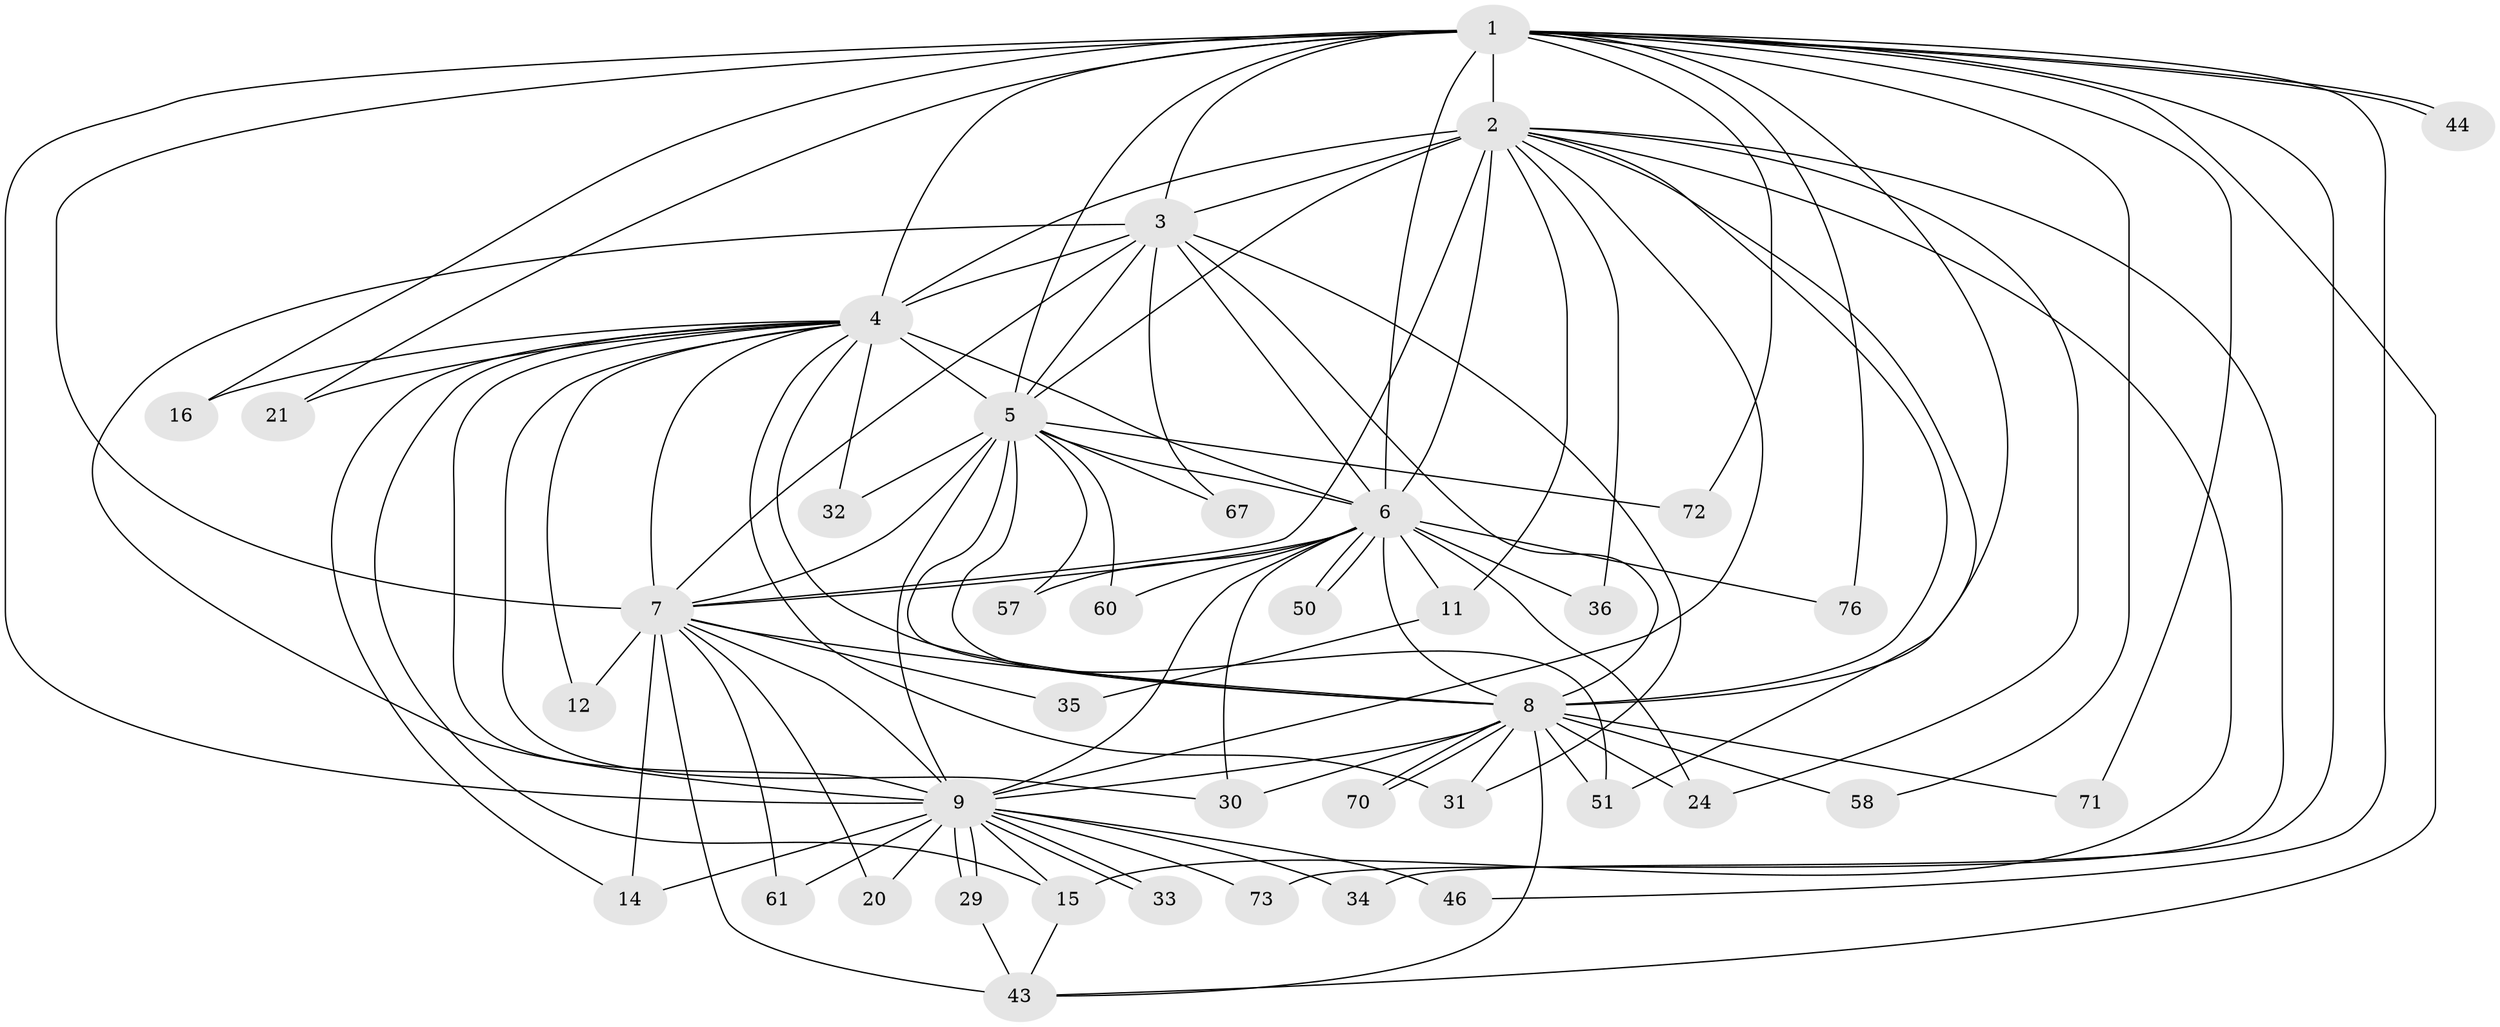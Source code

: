 // original degree distribution, {23: 0.012345679012345678, 12: 0.012345679012345678, 11: 0.012345679012345678, 27: 0.012345679012345678, 18: 0.024691358024691357, 26: 0.012345679012345678, 17: 0.012345679012345678, 19: 0.012345679012345678, 28: 0.012345679012345678, 4: 0.06172839506172839, 2: 0.5925925925925926, 3: 0.19753086419753085, 6: 0.012345679012345678, 5: 0.012345679012345678}
// Generated by graph-tools (version 1.1) at 2025/14/03/09/25 04:14:01]
// undirected, 40 vertices, 107 edges
graph export_dot {
graph [start="1"]
  node [color=gray90,style=filled];
  1 [super="+41+52"];
  2 [super="+10+49+23"];
  3;
  4 [super="+19+25+13+37+26+80+66+47"];
  5 [super="+22+39"];
  6;
  7 [super="+48"];
  8;
  9;
  11;
  12;
  14 [super="+17"];
  15 [super="+28"];
  16;
  20;
  21;
  24 [super="+56"];
  29 [super="+45"];
  30 [super="+75"];
  31 [super="+78"];
  32;
  33;
  34;
  35;
  36;
  43 [super="+69+54"];
  44;
  46;
  50;
  51 [super="+74"];
  57;
  58;
  60;
  61;
  67;
  70;
  71;
  72;
  73;
  76;
  1 -- 2 [weight=2];
  1 -- 3;
  1 -- 4 [weight=3];
  1 -- 5;
  1 -- 6;
  1 -- 7;
  1 -- 8 [weight=2];
  1 -- 9 [weight=3];
  1 -- 16;
  1 -- 21;
  1 -- 34;
  1 -- 44;
  1 -- 44;
  1 -- 46;
  1 -- 58;
  1 -- 71;
  1 -- 72;
  1 -- 76;
  1 -- 43;
  2 -- 3 [weight=2];
  2 -- 4 [weight=6];
  2 -- 5 [weight=2];
  2 -- 6 [weight=3];
  2 -- 7 [weight=2];
  2 -- 8 [weight=2];
  2 -- 9 [weight=3];
  2 -- 36;
  2 -- 73;
  2 -- 11 [weight=2];
  2 -- 15;
  2 -- 51;
  2 -- 24;
  3 -- 4;
  3 -- 5;
  3 -- 6;
  3 -- 7;
  3 -- 8;
  3 -- 9;
  3 -- 67;
  3 -- 31;
  4 -- 5 [weight=2];
  4 -- 6 [weight=6];
  4 -- 7 [weight=2];
  4 -- 8;
  4 -- 9 [weight=3];
  4 -- 12;
  4 -- 14;
  4 -- 15;
  4 -- 16 [weight=2];
  4 -- 21;
  4 -- 31;
  4 -- 32;
  4 -- 30;
  5 -- 6 [weight=2];
  5 -- 7;
  5 -- 8;
  5 -- 9 [weight=2];
  5 -- 32;
  5 -- 51;
  5 -- 57;
  5 -- 60;
  5 -- 67;
  5 -- 72;
  6 -- 7;
  6 -- 8;
  6 -- 9;
  6 -- 11;
  6 -- 24 [weight=2];
  6 -- 36;
  6 -- 50;
  6 -- 50;
  6 -- 57;
  6 -- 60;
  6 -- 76;
  6 -- 30;
  7 -- 8;
  7 -- 9 [weight=2];
  7 -- 12;
  7 -- 20;
  7 -- 35;
  7 -- 43;
  7 -- 61;
  7 -- 14;
  8 -- 9;
  8 -- 24;
  8 -- 30;
  8 -- 31;
  8 -- 58;
  8 -- 70;
  8 -- 70;
  8 -- 71;
  8 -- 43;
  8 -- 51;
  9 -- 14 [weight=2];
  9 -- 20;
  9 -- 29;
  9 -- 29;
  9 -- 33;
  9 -- 33;
  9 -- 34;
  9 -- 46;
  9 -- 61;
  9 -- 73;
  9 -- 15;
  11 -- 35;
  15 -- 43;
  29 -- 43 [weight=2];
}

